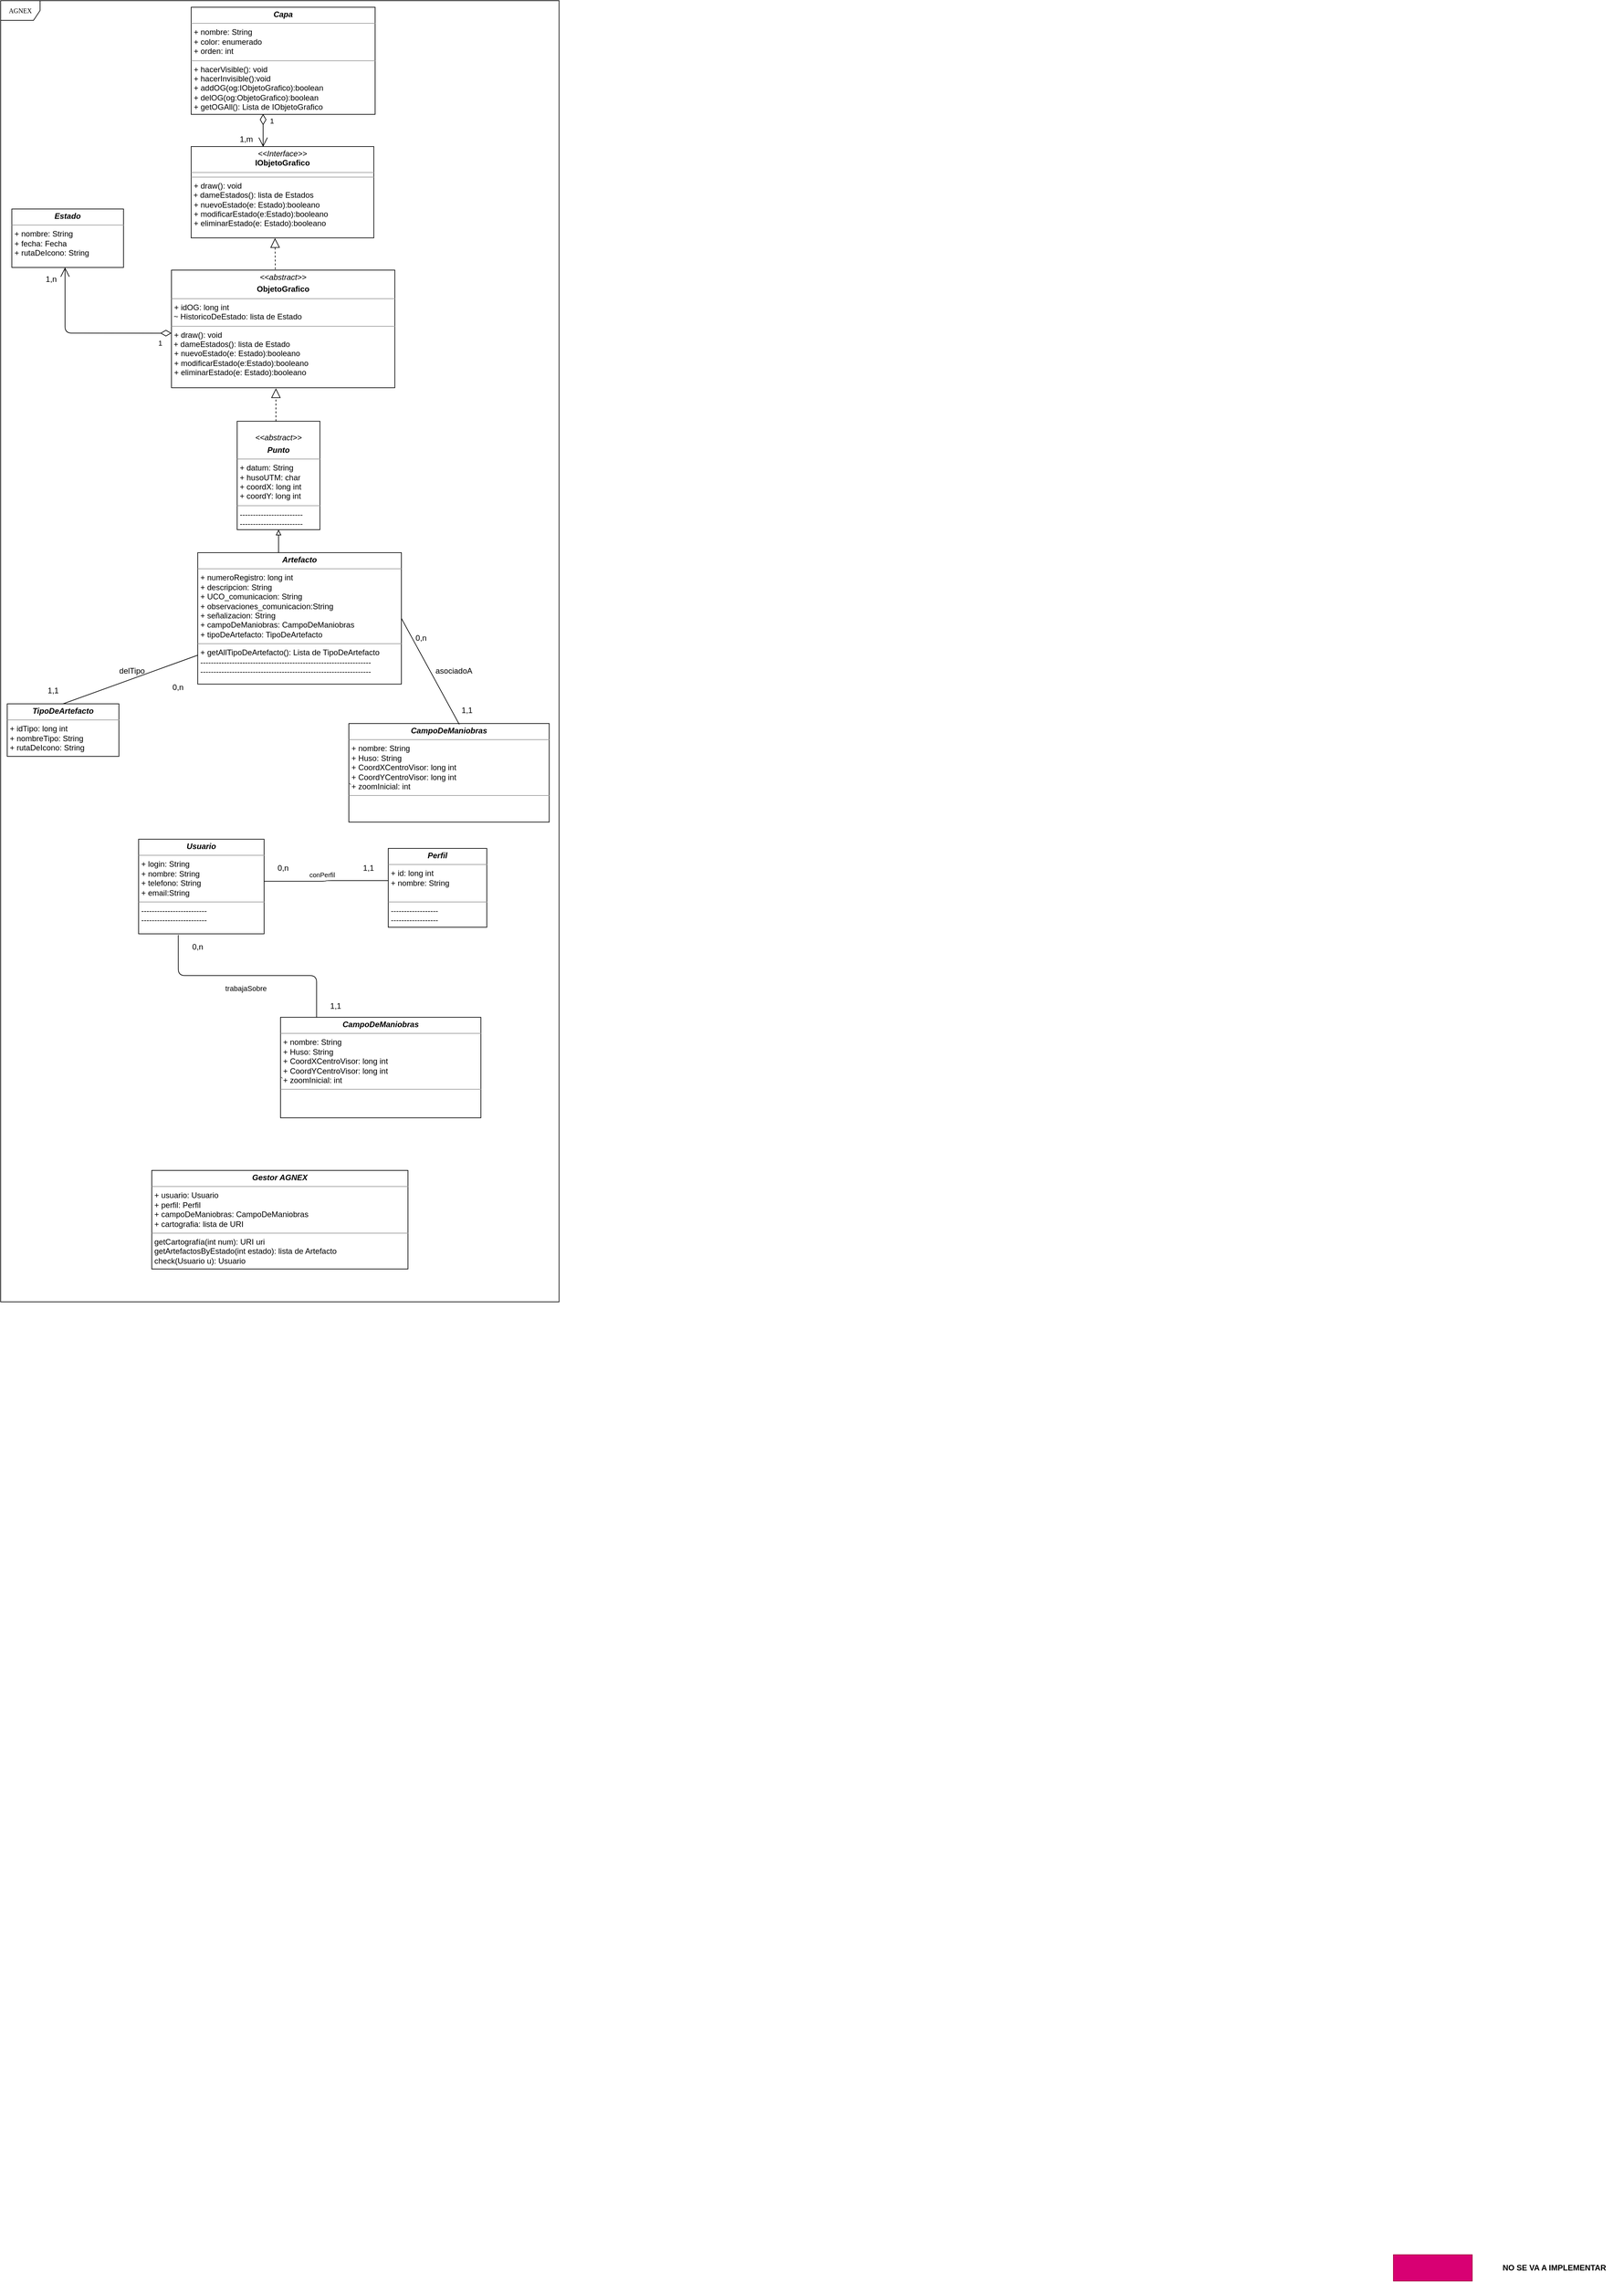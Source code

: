 <mxfile version="10.6.9" type="github"><diagram id="vqBGQb1FzvL7Ljdm6LTA" name="Page-1"><mxGraphModel dx="9609" dy="7203" grid="1" gridSize="10" guides="0" tooltips="0" connect="1" arrows="1" fold="1" page="1" pageScale="1" pageWidth="827" pageHeight="1169" math="0" shadow="0"><root><mxCell id="0"/><mxCell id="1" parent="0"/><mxCell id="CwxHrJpbdAYMdovry-TU-59" value="" style="group" parent="1" vertex="1" connectable="0"><mxGeometry x="-2840" y="-1240" width="350" height="40" as="geometry"/></mxCell><mxCell id="CwxHrJpbdAYMdovry-TU-60" value="" style="rounded=0;whiteSpace=wrap;html=1;fillColor=#d80073;strokeColor=#A50040;fontColor=#ffffff;" parent="CwxHrJpbdAYMdovry-TU-59" vertex="1"><mxGeometry width="120" height="40" as="geometry"/></mxCell><mxCell id="CwxHrJpbdAYMdovry-TU-61" value="&lt;b&gt;NO SE VA A IMPLEMENTAR&lt;/b&gt;" style="text;html=1;strokeColor=none;fillColor=none;align=center;verticalAlign=middle;whiteSpace=wrap;rounded=0;" parent="CwxHrJpbdAYMdovry-TU-59" vertex="1"><mxGeometry x="140" y="10" width="210" height="20" as="geometry"/></mxCell><mxCell id="gu_6TRdMRzUZRiB6fVBp-3" value="" style="group" vertex="1" connectable="0" parent="1"><mxGeometry x="-4960" y="-4670" width="850" height="1980" as="geometry"/></mxCell><mxCell id="A1we05iBQHBlX38w_cTL-1" value="AGNEX" style="shape=umlFrame;whiteSpace=wrap;html=1;rounded=0;shadow=0;comic=0;labelBackgroundColor=none;strokeColor=#000000;strokeWidth=1;fillColor=#ffffff;fontFamily=Verdana;fontSize=10;fontColor=#000000;align=center;" parent="gu_6TRdMRzUZRiB6fVBp-3" vertex="1"><mxGeometry width="850" height="1980" as="geometry"/></mxCell><mxCell id="A1we05iBQHBlX38w_cTL-2" value="&lt;p style=&quot;margin: 0px ; margin-top: 4px ; text-align: center&quot;&gt;&lt;i&gt;&amp;lt;&amp;lt;Interface&amp;gt;&amp;gt;&lt;/i&gt;&lt;br&gt;&lt;b&gt;IObjetoGrafico&lt;/b&gt;&lt;/p&gt;&lt;hr size=&quot;1&quot;&gt;&lt;hr size=&quot;1&quot;&gt;&lt;p style=&quot;margin: 0px ; margin-left: 4px&quot;&gt;+ draw(): void&lt;/p&gt;&amp;nbsp;+ dameEstados(): lista de Estados&lt;p style=&quot;margin: 0px ; margin-left: 4px&quot;&gt;+ nuevoEstado(e: Estado):booleano&lt;/p&gt;&lt;p style=&quot;margin: 0px ; margin-left: 4px&quot;&gt;+ modificarEstado(e:Estado):booleano&lt;/p&gt;&lt;p style=&quot;margin: 0px ; margin-left: 4px&quot;&gt;+ eliminarEstado(e: Estado):booleano&lt;br&gt;&lt;/p&gt;" style="verticalAlign=top;align=left;overflow=fill;fontSize=12;fontFamily=Helvetica;html=1;rounded=0;shadow=0;comic=0;labelBackgroundColor=none;strokeColor=#000000;strokeWidth=1;fillColor=#ffffff;" parent="gu_6TRdMRzUZRiB6fVBp-3" vertex="1"><mxGeometry x="290" y="222" width="278" height="139" as="geometry"/></mxCell><mxCell id="A1we05iBQHBlX38w_cTL-3" value="&lt;p style=&quot;margin: 0px ; margin-top: 4px ; text-align: center&quot;&gt;&lt;i&gt;&lt;b&gt;Capa&lt;/b&gt;&lt;/i&gt;&lt;br&gt;&lt;/p&gt;&lt;hr size=&quot;1&quot;&gt;&lt;p style=&quot;margin: 0px ; margin-left: 4px&quot;&gt;+ nombre: String&lt;br&gt;+ color: enumerado&lt;br&gt;&lt;/p&gt;&lt;p style=&quot;margin: 0px ; margin-left: 4px&quot;&gt;+ orden: int&lt;/p&gt;&lt;hr size=&quot;1&quot;&gt;&lt;p style=&quot;margin: 0px ; margin-left: 4px&quot;&gt;+ hacerVisible(): void&lt;/p&gt;&lt;p style=&quot;margin: 0px ; margin-left: 4px&quot;&gt;+ hacerInvisible():void&lt;/p&gt;&lt;p style=&quot;margin: 0px ; margin-left: 4px&quot;&gt;+ addOG(og:IObjetoGrafico):boolean&lt;/p&gt;&lt;p style=&quot;margin: 0px ; margin-left: 4px&quot;&gt;+ delOG(og:ObjetoGrafico):boolean&lt;/p&gt;&lt;p style=&quot;margin: 0px ; margin-left: 4px&quot;&gt;+ getOGAll(): Lista de IObjetoGrafico&lt;br&gt;&lt;/p&gt;" style="verticalAlign=top;align=left;overflow=fill;fontSize=12;fontFamily=Helvetica;html=1;rounded=0;shadow=0;comic=0;labelBackgroundColor=none;strokeColor=#000000;strokeWidth=1;fillColor=#ffffff;" parent="gu_6TRdMRzUZRiB6fVBp-3" vertex="1"><mxGeometry x="290" y="10" width="280" height="163" as="geometry"/></mxCell><mxCell id="A1we05iBQHBlX38w_cTL-15" value="&lt;p style=&quot;margin: 0px ; margin-top: 4px ; text-align: center&quot;&gt;&lt;br&gt;&lt;i&gt;&lt;i&gt;&amp;lt;&amp;lt;abstract&amp;gt;&amp;gt;&lt;/i&gt;&lt;/i&gt;&lt;/p&gt;&lt;p style=&quot;margin: 0px ; margin-top: 4px ; text-align: center&quot;&gt;&lt;i&gt;&lt;b&gt;Punto&lt;/b&gt;&lt;/i&gt;&lt;b&gt;&lt;/b&gt;&lt;/p&gt;&lt;hr size=&quot;1&quot;&gt;&lt;p style=&quot;margin: 0px ; margin-left: 4px&quot;&gt;+ datum: String&lt;br&gt;+ husoUTM: char&lt;/p&gt;&lt;p style=&quot;margin: 0px ; margin-left: 4px&quot;&gt;+ coordX: long int&lt;/p&gt;&lt;p style=&quot;margin: 0px ; margin-left: 4px&quot;&gt;+ coordY: long int&lt;/p&gt;&lt;hr size=&quot;1&quot;&gt;&lt;p style=&quot;margin: 0px ; margin-left: 4px&quot;&gt;------------------------&lt;/p&gt;&lt;p style=&quot;margin: 0px ; margin-left: 4px&quot;&gt;------------------------&lt;br&gt;&lt;/p&gt;" style="verticalAlign=top;align=left;overflow=fill;fontSize=12;fontFamily=Helvetica;html=1;rounded=0;shadow=0;comic=0;labelBackgroundColor=none;strokeColor=#000000;strokeWidth=1;fillColor=#ffffff;" parent="gu_6TRdMRzUZRiB6fVBp-3" vertex="1"><mxGeometry x="360" y="640" width="126" height="165" as="geometry"/></mxCell><mxCell id="A1we05iBQHBlX38w_cTL-17" value="1,m" style="text;html=1;strokeColor=none;fillColor=none;align=center;verticalAlign=middle;whiteSpace=wrap;rounded=0;" parent="gu_6TRdMRzUZRiB6fVBp-3" vertex="1"><mxGeometry x="354.324" y="201" width="40" height="20" as="geometry"/></mxCell><mxCell id="A1we05iBQHBlX38w_cTL-19" value="" style="endArrow=block;dashed=1;endFill=0;endSize=12;html=1;shadow=0;" parent="gu_6TRdMRzUZRiB6fVBp-3" edge="1"><mxGeometry width="160" relative="1" as="geometry"><mxPoint x="419" y="640" as="sourcePoint"/><mxPoint x="419" y="590" as="targetPoint"/></mxGeometry></mxCell><mxCell id="7-GT6X-bDCoJMq0EPMVF-19" value="1" style="endArrow=open;html=1;endSize=12;startArrow=diamondThin;startSize=14;startFill=0;edgeStyle=orthogonalEdgeStyle;align=left;verticalAlign=bottom;shadow=0;entryX=0.892;entryY=0.016;entryDx=0;entryDy=0;entryPerimeter=0;" parent="gu_6TRdMRzUZRiB6fVBp-3" edge="1"><mxGeometry x="0.16" y="13" relative="1" as="geometry"><mxPoint x="399.5" y="172.5" as="sourcePoint"/><mxPoint x="399.5" y="222.5" as="targetPoint"/><Array as="points"><mxPoint x="399.5" y="201.5"/><mxPoint x="399.5" y="201.5"/></Array><mxPoint x="-5" y="-10" as="offset"/></mxGeometry></mxCell><mxCell id="7-GT6X-bDCoJMq0EPMVF-23" value="" style="endArrow=block;dashed=1;endFill=0;endSize=12;html=1;shadow=0;entryX=0.459;entryY=1.003;entryDx=0;entryDy=0;entryPerimeter=0;exitX=0.465;exitY=-0.006;exitDx=0;exitDy=0;exitPerimeter=0;" parent="gu_6TRdMRzUZRiB6fVBp-3" source="7-GT6X-bDCoJMq0EPMVF-36" target="A1we05iBQHBlX38w_cTL-2" edge="1"><mxGeometry width="160" relative="1" as="geometry"><mxPoint x="428.5" y="447.5" as="sourcePoint"/><mxPoint x="411.5" y="361.5" as="targetPoint"/></mxGeometry></mxCell><mxCell id="7-GT6X-bDCoJMq0EPMVF-24" value="&lt;p style=&quot;margin: 0px ; margin-top: 4px ; text-align: center&quot;&gt;&lt;i&gt;&lt;b&gt;Estado&lt;/b&gt;&lt;/i&gt;&lt;/p&gt;&lt;hr size=&quot;1&quot;&gt;&lt;p style=&quot;margin: 0px ; margin-left: 4px&quot;&gt;+ nombre: String&lt;br&gt;+ fecha: Fecha&lt;br&gt;&lt;/p&gt;&lt;p style=&quot;margin: 0px ; margin-left: 4px&quot;&gt;+ rutaDeIcono: String&lt;br&gt;&lt;/p&gt;&lt;br&gt;&lt;hr size=&quot;1&quot;&gt;" style="verticalAlign=top;align=left;overflow=fill;fontSize=12;fontFamily=Helvetica;html=1;rounded=0;shadow=0;comic=0;labelBackgroundColor=none;strokeColor=#000000;strokeWidth=1;fillColor=#ffffff;" parent="gu_6TRdMRzUZRiB6fVBp-3" vertex="1"><mxGeometry x="17" y="317" width="170" height="89" as="geometry"/></mxCell><mxCell id="7-GT6X-bDCoJMq0EPMVF-28" value="1" style="endArrow=open;html=1;endSize=12;startArrow=diamondThin;startSize=14;startFill=0;edgeStyle=orthogonalEdgeStyle;align=left;verticalAlign=bottom;exitX=0;exitY=0.536;exitDx=0;exitDy=0;exitPerimeter=0;" parent="gu_6TRdMRzUZRiB6fVBp-3" source="7-GT6X-bDCoJMq0EPMVF-36" target="7-GT6X-bDCoJMq0EPMVF-24" edge="1"><mxGeometry x="-0.832" y="24" relative="1" as="geometry"><mxPoint x="247.5" y="505.5" as="sourcePoint"/><mxPoint x="767.5" y="374.5" as="targetPoint"/><Array as="points"><mxPoint x="98" y="506"/></Array><mxPoint as="offset"/></mxGeometry></mxCell><mxCell id="7-GT6X-bDCoJMq0EPMVF-29" value="1,n" style="text;html=1;strokeColor=none;fillColor=none;align=center;verticalAlign=middle;whiteSpace=wrap;rounded=0;" parent="gu_6TRdMRzUZRiB6fVBp-3" vertex="1"><mxGeometry x="57" y="413.5" width="40" height="20" as="geometry"/></mxCell><mxCell id="7-GT6X-bDCoJMq0EPMVF-36" value="&lt;p style=&quot;margin: 0px ; margin-top: 4px ; text-align: center&quot;&gt;&lt;i&gt;&amp;lt;&amp;lt;abstract&amp;gt;&amp;gt;&lt;/i&gt;&lt;/p&gt;&lt;p style=&quot;margin: 0px ; margin-top: 4px ; text-align: center&quot;&gt;&lt;b&gt;ObjetoGrafico&lt;/b&gt;&lt;br&gt;&lt;/p&gt;&lt;hr size=&quot;1&quot;&gt;&lt;p style=&quot;margin: 0px ; margin-left: 4px&quot;&gt;+ idOG: long int&lt;/p&gt;&lt;div&gt;&amp;nbsp;~ HistoricoDeEstado: lista de Estado&lt;/div&gt;&lt;hr size=&quot;1&quot;&gt;&lt;p style=&quot;margin: 0px ; margin-left: 4px&quot;&gt;+ draw(): void&lt;/p&gt;&amp;nbsp;+ dameEstados(): lista de Estado&lt;p style=&quot;margin: 0px ; margin-left: 4px&quot;&gt;+ nuevoEstado(e: Estado):booleano&lt;/p&gt;&lt;p style=&quot;margin: 0px ; margin-left: 4px&quot;&gt;+ modificarEstado(e:Estado):booleano&lt;/p&gt;&lt;p style=&quot;margin: 0px ; margin-left: 4px&quot;&gt;+ eliminarEstado(e: Estado):booleano&lt;/p&gt;&lt;p style=&quot;margin: 0px ; margin-left: 4px&quot;&gt;&lt;br&gt;&lt;/p&gt;" style="verticalAlign=top;align=left;overflow=fill;fontSize=12;fontFamily=Helvetica;html=1;rounded=0;shadow=0;comic=0;labelBackgroundColor=none;strokeColor=#000000;strokeWidth=1;fillColor=#ffffff;" parent="gu_6TRdMRzUZRiB6fVBp-3" vertex="1"><mxGeometry x="260" y="410" width="340" height="179" as="geometry"/></mxCell><mxCell id="7-GT6X-bDCoJMq0EPMVF-13" style="edgeStyle=orthogonalEdgeStyle;rounded=0;orthogonalLoop=1;jettySize=auto;html=1;shadow=0;startArrow=none;startFill=0;startSize=10;endArrow=block;endFill=0;entryX=0.5;entryY=1;entryDx=0;entryDy=0;" parent="gu_6TRdMRzUZRiB6fVBp-3" source="7-GT6X-bDCoJMq0EPMVF-14" target="A1we05iBQHBlX38w_cTL-15" edge="1"><mxGeometry relative="1" as="geometry"><mxPoint x="423" y="907" as="targetPoint"/><Array as="points"><mxPoint x="423" y="940"/><mxPoint x="423" y="940"/></Array></mxGeometry></mxCell><mxCell id="7-GT6X-bDCoJMq0EPMVF-14" value="&lt;p style=&quot;margin: 0px ; margin-top: 4px ; text-align: center&quot;&gt;&lt;i&gt;&lt;b&gt;Artefacto&lt;/b&gt;&lt;/i&gt;&lt;/p&gt;&lt;hr size=&quot;1&quot;&gt;&lt;p style=&quot;margin: 0px ; margin-left: 4px&quot;&gt;+ numeroRegistro: long int&lt;br&gt;&lt;/p&gt;&lt;p style=&quot;margin: 0px ; margin-left: 4px&quot;&gt;+ descripcion: String&lt;/p&gt;&lt;p style=&quot;margin: 0px ; margin-left: 4px&quot;&gt;+ UCO_comunicacion: String&lt;/p&gt;&lt;p style=&quot;margin: 0px ; margin-left: 4px&quot;&gt;+ observaciones_comunicacion:String&lt;br&gt;&lt;/p&gt;&lt;p style=&quot;margin: 0px ; margin-left: 4px&quot;&gt;+ señalizacion: String&lt;/p&gt;&lt;p style=&quot;margin: 0px ; margin-left: 4px&quot;&gt;+ campoDeManiobras: CampoDeManiobras&lt;/p&gt;&lt;p style=&quot;margin: 0px ; margin-left: 4px&quot;&gt;+ tipoDeArtefacto: TipoDeArtefacto&lt;br&gt;&lt;/p&gt;&lt;hr size=&quot;1&quot;&gt;&lt;p style=&quot;margin: 0px ; margin-left: 4px&quot;&gt;+ getAllTipoDeArtefacto(): Lista de TipoDeArtefacto&lt;/p&gt;&lt;p style=&quot;margin: 0px ; margin-left: 4px&quot;&gt;-----------------------------------------------------------------&lt;/p&gt;&lt;p style=&quot;margin: 0px ; margin-left: 4px&quot;&gt;-----------------------------------------------------------------&lt;br&gt;&lt;/p&gt;" style="verticalAlign=top;align=left;overflow=fill;fontSize=12;fontFamily=Helvetica;html=1;rounded=0;shadow=0;comic=0;labelBackgroundColor=none;strokeColor=#000000;strokeWidth=1;fillColor=#ffffff;" parent="gu_6TRdMRzUZRiB6fVBp-3" vertex="1"><mxGeometry x="300" y="840" width="310" height="200" as="geometry"/></mxCell><mxCell id="7-GT6X-bDCoJMq0EPMVF-37" value="&lt;p style=&quot;margin: 0px ; margin-top: 4px ; text-align: center&quot;&gt;&lt;i&gt;&lt;b&gt;TipoDeArtefacto&lt;/b&gt;&lt;/i&gt;&lt;br&gt;&lt;/p&gt;&lt;hr size=&quot;1&quot;&gt;&lt;p style=&quot;margin: 0px ; margin-left: 4px&quot;&gt;+ idTipo: long int&lt;br&gt;&lt;/p&gt;&lt;p style=&quot;margin: 0px ; margin-left: 4px&quot;&gt;+ nombreTipo: String&lt;br&gt;&lt;/p&gt;&lt;p style=&quot;margin: 0px ; margin-left: 4px&quot;&gt;+ rutaDeIcono: String&lt;br&gt;&lt;/p&gt;&lt;br&gt;&lt;hr size=&quot;1&quot;&gt;" style="verticalAlign=top;align=left;overflow=fill;fontSize=12;fontFamily=Helvetica;html=1;rounded=0;shadow=0;comic=0;labelBackgroundColor=none;strokeColor=#000000;strokeWidth=1;fillColor=#ffffff;" parent="gu_6TRdMRzUZRiB6fVBp-3" vertex="1"><mxGeometry x="10" y="1070" width="170" height="80" as="geometry"/></mxCell><mxCell id="7-GT6X-bDCoJMq0EPMVF-38" value="" style="endArrow=none;html=1;entryX=0.5;entryY=0;entryDx=0;entryDy=0;" parent="gu_6TRdMRzUZRiB6fVBp-3" source="7-GT6X-bDCoJMq0EPMVF-14" target="7-GT6X-bDCoJMq0EPMVF-37" edge="1"><mxGeometry relative="1" as="geometry"><mxPoint x="243" y="1666" as="sourcePoint"/><mxPoint x="180" y="1340" as="targetPoint"/></mxGeometry></mxCell><mxCell id="CwxHrJpbdAYMdovry-TU-1" value="&lt;p style=&quot;margin: 0px ; margin-top: 4px ; text-align: center&quot;&gt;&lt;i&gt;&lt;b&gt;CampoDeManiobras&lt;/b&gt;&lt;/i&gt;&lt;br&gt;&lt;/p&gt;&lt;hr size=&quot;1&quot;&gt;&lt;p style=&quot;margin: 0px ; margin-left: 4px&quot;&gt;+ nombre: String&lt;br&gt;&lt;/p&gt;&lt;p style=&quot;margin: 0px ; margin-left: 4px&quot;&gt;+ Huso: String&lt;br&gt;+ CoordXCentroVisor: long int&lt;/p&gt;&lt;p style=&quot;margin: 0px ; margin-left: 4px&quot;&gt;+ CoordYCentroVisor: long int&lt;br&gt;&lt;/p&gt;`+ zoomInicial: int&lt;br&gt;&lt;hr size=&quot;1&quot;&gt;" style="verticalAlign=top;align=left;overflow=fill;fontSize=12;fontFamily=Helvetica;html=1;rounded=0;shadow=0;comic=0;labelBackgroundColor=none;strokeColor=#000000;strokeWidth=1;fillColor=#ffffff;" parent="gu_6TRdMRzUZRiB6fVBp-3" vertex="1"><mxGeometry x="530" y="1100" width="305" height="150" as="geometry"/></mxCell><mxCell id="CwxHrJpbdAYMdovry-TU-30" value="" style="endArrow=none;html=1;entryX=0.551;entryY=0.008;entryDx=0;entryDy=0;entryPerimeter=0;exitX=1;exitY=0.5;exitDx=0;exitDy=0;" parent="gu_6TRdMRzUZRiB6fVBp-3" source="7-GT6X-bDCoJMq0EPMVF-14" target="CwxHrJpbdAYMdovry-TU-1" edge="1"><mxGeometry relative="1" as="geometry"><mxPoint x="330" y="1460" as="sourcePoint"/><mxPoint x="502" y="1606" as="targetPoint"/></mxGeometry></mxCell><mxCell id="CwxHrJpbdAYMdovry-TU-33" value="0,n" style="text;html=1;strokeColor=none;fillColor=none;align=center;verticalAlign=middle;whiteSpace=wrap;rounded=0;" parent="gu_6TRdMRzUZRiB6fVBp-3" vertex="1"><mxGeometry x="620" y="960" width="40" height="20" as="geometry"/></mxCell><mxCell id="CwxHrJpbdAYMdovry-TU-34" value="1,1" style="text;html=1;strokeColor=none;fillColor=none;align=center;verticalAlign=middle;whiteSpace=wrap;rounded=0;" parent="gu_6TRdMRzUZRiB6fVBp-3" vertex="1"><mxGeometry x="690" y="1070" width="40" height="20" as="geometry"/></mxCell><mxCell id="CwxHrJpbdAYMdovry-TU-35" value="0,n" style="text;html=1;strokeColor=none;fillColor=none;align=center;verticalAlign=middle;whiteSpace=wrap;rounded=0;" parent="gu_6TRdMRzUZRiB6fVBp-3" vertex="1"><mxGeometry x="250" y="1030" width="40" height="30" as="geometry"/></mxCell><mxCell id="CwxHrJpbdAYMdovry-TU-39" value="delTipo" style="text;html=1;strokeColor=none;fillColor=none;align=center;verticalAlign=middle;whiteSpace=wrap;rounded=0;" parent="gu_6TRdMRzUZRiB6fVBp-3" vertex="1"><mxGeometry x="180" y="1010" width="40" height="20" as="geometry"/></mxCell><mxCell id="CwxHrJpbdAYMdovry-TU-43" value="asociadoA" style="text;html=1;strokeColor=none;fillColor=none;align=center;verticalAlign=middle;whiteSpace=wrap;rounded=0;" parent="gu_6TRdMRzUZRiB6fVBp-3" vertex="1"><mxGeometry x="670" y="1010" width="40" height="20" as="geometry"/></mxCell><mxCell id="-g-ABJXr0a0Gz5XzkIUh-1" value="1,1" style="text;html=1;strokeColor=none;fillColor=none;align=center;verticalAlign=middle;whiteSpace=wrap;rounded=0;" parent="gu_6TRdMRzUZRiB6fVBp-3" vertex="1"><mxGeometry x="60" y="1040" width="40" height="20" as="geometry"/></mxCell><mxCell id="A1we05iBQHBlX38w_cTL-70" value="&lt;p style=&quot;margin: 0px ; margin-top: 4px ; text-align: center&quot;&gt;&lt;i&gt;&lt;b&gt;CampoDeManiobras&lt;/b&gt;&lt;/i&gt;&lt;br&gt;&lt;/p&gt;&lt;hr size=&quot;1&quot;&gt;&lt;p style=&quot;margin: 0px ; margin-left: 4px&quot;&gt;+ nombre: String&lt;br&gt;&lt;/p&gt;&lt;p style=&quot;margin: 0px ; margin-left: 4px&quot;&gt;+ Huso: String&lt;br&gt;+ CoordXCentroVisor: long int&lt;/p&gt;&lt;p style=&quot;margin: 0px ; margin-left: 4px&quot;&gt;+ CoordYCentroVisor: long int&lt;br&gt;&lt;/p&gt;`+ zoomInicial: int&lt;br&gt;&lt;hr size=&quot;1&quot;&gt;" style="verticalAlign=top;align=left;overflow=fill;fontSize=12;fontFamily=Helvetica;html=1;rounded=0;shadow=0;comic=0;labelBackgroundColor=none;strokeColor=#000000;strokeWidth=1;fillColor=#ffffff;direction=west;" parent="gu_6TRdMRzUZRiB6fVBp-3" vertex="1"><mxGeometry x="426" y="1547" width="305" height="153" as="geometry"/></mxCell><mxCell id="A1we05iBQHBlX38w_cTL-68" value="" style="endArrow=none;html=1;edgeStyle=orthogonalEdgeStyle;exitX=1.004;exitY=0.385;exitDx=0;exitDy=0;exitPerimeter=0;entryX=0;entryY=0.408;entryDx=0;entryDy=0;entryPerimeter=0;" parent="gu_6TRdMRzUZRiB6fVBp-3" target="-g-ABJXr0a0Gz5XzkIUh-7" edge="1"><mxGeometry relative="1" as="geometry"><mxPoint x="401" y="1340" as="sourcePoint"/><mxPoint x="587" y="1340" as="targetPoint"/><Array as="points"><mxPoint x="495" y="1340"/><mxPoint x="495" y="1339"/></Array></mxGeometry></mxCell><mxCell id="A1we05iBQHBlX38w_cTL-69" value="conPerfil" style="resizable=0;html=1;align=right;verticalAlign=bottom;labelBackgroundColor=#ffffff;fontSize=10;" parent="A1we05iBQHBlX38w_cTL-68" connectable="0" vertex="1"><mxGeometry x="1" relative="1" as="geometry"><mxPoint x="-80" as="offset"/></mxGeometry></mxCell><mxCell id="dFPJT4UN5-FHga6UTxHV-1" value="trabajaSobre" style="endArrow=none;endFill=0;html=1;edgeStyle=orthogonalEdgeStyle;align=left;verticalAlign=top;exitX=0.82;exitY=1;exitDx=0;exitDy=0;exitPerimeter=0;entryX=0.316;entryY=1.011;entryDx=0;entryDy=0;entryPerimeter=0;" parent="gu_6TRdMRzUZRiB6fVBp-3" source="A1we05iBQHBlX38w_cTL-70" target="-g-ABJXr0a0Gz5XzkIUh-6" edge="1"><mxGeometry x="0.214" y="6" relative="1" as="geometry"><mxPoint x="335.5" y="1623.5" as="sourcePoint"/><mxPoint x="370" y="1404" as="targetPoint"/><mxPoint as="offset"/></mxGeometry></mxCell><mxCell id="-g-ABJXr0a0Gz5XzkIUh-6" value="&lt;p style=&quot;margin: 0px ; margin-top: 4px ; text-align: center&quot;&gt;&lt;i&gt;&lt;b&gt;Usuario&lt;/b&gt;&lt;/i&gt;&lt;br&gt;&lt;/p&gt;&lt;hr size=&quot;1&quot;&gt;&lt;p style=&quot;margin: 0px ; margin-left: 4px&quot;&gt;+ login: String&lt;br&gt;&lt;/p&gt;&lt;p style=&quot;margin: 0px ; margin-left: 4px&quot;&gt;+ nombre: String&lt;/p&gt;&lt;p style=&quot;margin: 0px ; margin-left: 4px&quot;&gt;+ telefono: String&lt;/p&gt;&lt;p style=&quot;margin: 0px ; margin-left: 4px&quot;&gt;+ email:String&lt;br&gt;&lt;/p&gt;&lt;hr size=&quot;1&quot;&gt;&lt;p style=&quot;margin: 0px ; margin-left: 4px&quot;&gt;-------------------------&lt;/p&gt;&lt;p style=&quot;margin: 0px ; margin-left: 4px&quot;&gt;-------------------------&lt;br&gt;&lt;/p&gt;" style="verticalAlign=top;align=left;overflow=fill;fontSize=12;fontFamily=Helvetica;html=1;rounded=0;shadow=0;comic=0;labelBackgroundColor=none;strokeColor=#000000;strokeWidth=1;fillColor=#ffffff;" parent="gu_6TRdMRzUZRiB6fVBp-3" vertex="1"><mxGeometry x="210" y="1276" width="191" height="144" as="geometry"/></mxCell><mxCell id="-g-ABJXr0a0Gz5XzkIUh-7" value="&lt;p style=&quot;margin: 0px ; margin-top: 4px ; text-align: center&quot;&gt;&lt;i&gt;&lt;b&gt;Perfil&lt;/b&gt;&lt;/i&gt;&lt;br&gt;&lt;/p&gt;&lt;hr size=&quot;1&quot;&gt;&lt;p style=&quot;margin: 0px ; margin-left: 4px&quot;&gt;+ id: long int&lt;br&gt;&lt;/p&gt;&lt;p style=&quot;margin: 0px ; margin-left: 4px&quot;&gt;+ nombre: String&lt;/p&gt;&lt;p style=&quot;margin: 0px ; margin-left: 4px&quot;&gt;&lt;br&gt;&lt;/p&gt;&lt;hr size=&quot;1&quot;&gt;&lt;p style=&quot;margin: 0px ; margin-left: 4px&quot;&gt;------------------&lt;/p&gt;&lt;p style=&quot;margin: 0px ; margin-left: 4px&quot;&gt;------------------&lt;br&gt;&lt;/p&gt;&lt;div&gt;&lt;br&gt;&lt;/div&gt;&lt;div&gt;&lt;br&gt;&lt;/div&gt;" style="verticalAlign=top;align=left;overflow=fill;fontSize=12;fontFamily=Helvetica;html=1;rounded=0;shadow=0;comic=0;labelBackgroundColor=none;strokeColor=#000000;strokeWidth=1;fillColor=#ffffff;" parent="gu_6TRdMRzUZRiB6fVBp-3" vertex="1"><mxGeometry x="590" y="1290" width="150" height="120" as="geometry"/></mxCell><mxCell id="-g-ABJXr0a0Gz5XzkIUh-8" value="1,1" style="text;html=1;strokeColor=none;fillColor=none;align=center;verticalAlign=middle;whiteSpace=wrap;rounded=0;" parent="gu_6TRdMRzUZRiB6fVBp-3" vertex="1"><mxGeometry x="540" y="1310" width="40" height="20" as="geometry"/></mxCell><mxCell id="-g-ABJXr0a0Gz5XzkIUh-9" value="0,n" style="text;html=1;strokeColor=none;fillColor=none;align=center;verticalAlign=middle;whiteSpace=wrap;rounded=0;" parent="gu_6TRdMRzUZRiB6fVBp-3" vertex="1"><mxGeometry x="410" y="1310" width="40" height="20" as="geometry"/></mxCell><mxCell id="-g-ABJXr0a0Gz5XzkIUh-11" value="0,n" style="text;html=1;strokeColor=none;fillColor=none;align=center;verticalAlign=middle;whiteSpace=wrap;rounded=0;" parent="gu_6TRdMRzUZRiB6fVBp-3" vertex="1"><mxGeometry x="280" y="1430" width="40" height="20" as="geometry"/></mxCell><mxCell id="-g-ABJXr0a0Gz5XzkIUh-12" value="1,1" style="text;html=1;strokeColor=none;fillColor=none;align=center;verticalAlign=middle;whiteSpace=wrap;rounded=0;" parent="gu_6TRdMRzUZRiB6fVBp-3" vertex="1"><mxGeometry x="490" y="1520" width="40" height="20" as="geometry"/></mxCell><mxCell id="gu_6TRdMRzUZRiB6fVBp-2" value="&lt;p style=&quot;margin: 0px ; margin-top: 4px ; text-align: center&quot;&gt;&lt;i&gt;&lt;b&gt;Gestor AGNEX&lt;/b&gt;&lt;/i&gt;&lt;br&gt;&lt;/p&gt;&lt;hr size=&quot;1&quot;&gt;&lt;p style=&quot;margin: 0px ; margin-left: 4px&quot;&gt;+ usuario: Usuario&lt;/p&gt;&lt;p style=&quot;margin: 0px ; margin-left: 4px&quot;&gt;+ perfil: Perfil&lt;/p&gt;&lt;p style=&quot;margin: 0px ; margin-left: 4px&quot;&gt;+ campoDeManiobras: CampoDeManiobras&lt;br&gt;&lt;/p&gt;&lt;p style=&quot;margin: 0px ; margin-left: 4px&quot;&gt;+ cartografia: lista de URI&lt;br&gt;&lt;/p&gt;&lt;hr size=&quot;1&quot;&gt;&lt;p style=&quot;margin: 0px ; margin-left: 4px&quot;&gt;getCartografía(int num): URI uri&lt;br&gt;&lt;/p&gt;&lt;p style=&quot;margin: 0px ; margin-left: 4px&quot;&gt;getArtefactosByEstado(int estado): lista de Artefacto&lt;/p&gt;&lt;p style=&quot;margin: 0px ; margin-left: 4px&quot;&gt;check(Usuario u): Usuario &lt;br&gt;&lt;/p&gt;" style="verticalAlign=top;align=left;overflow=fill;fontSize=12;fontFamily=Helvetica;html=1;rounded=0;shadow=0;comic=0;labelBackgroundColor=none;strokeColor=#000000;strokeWidth=1;fillColor=#ffffff;" vertex="1" parent="gu_6TRdMRzUZRiB6fVBp-3"><mxGeometry x="230" y="1780" width="390" height="150" as="geometry"/></mxCell></root></mxGraphModel></diagram></mxfile>